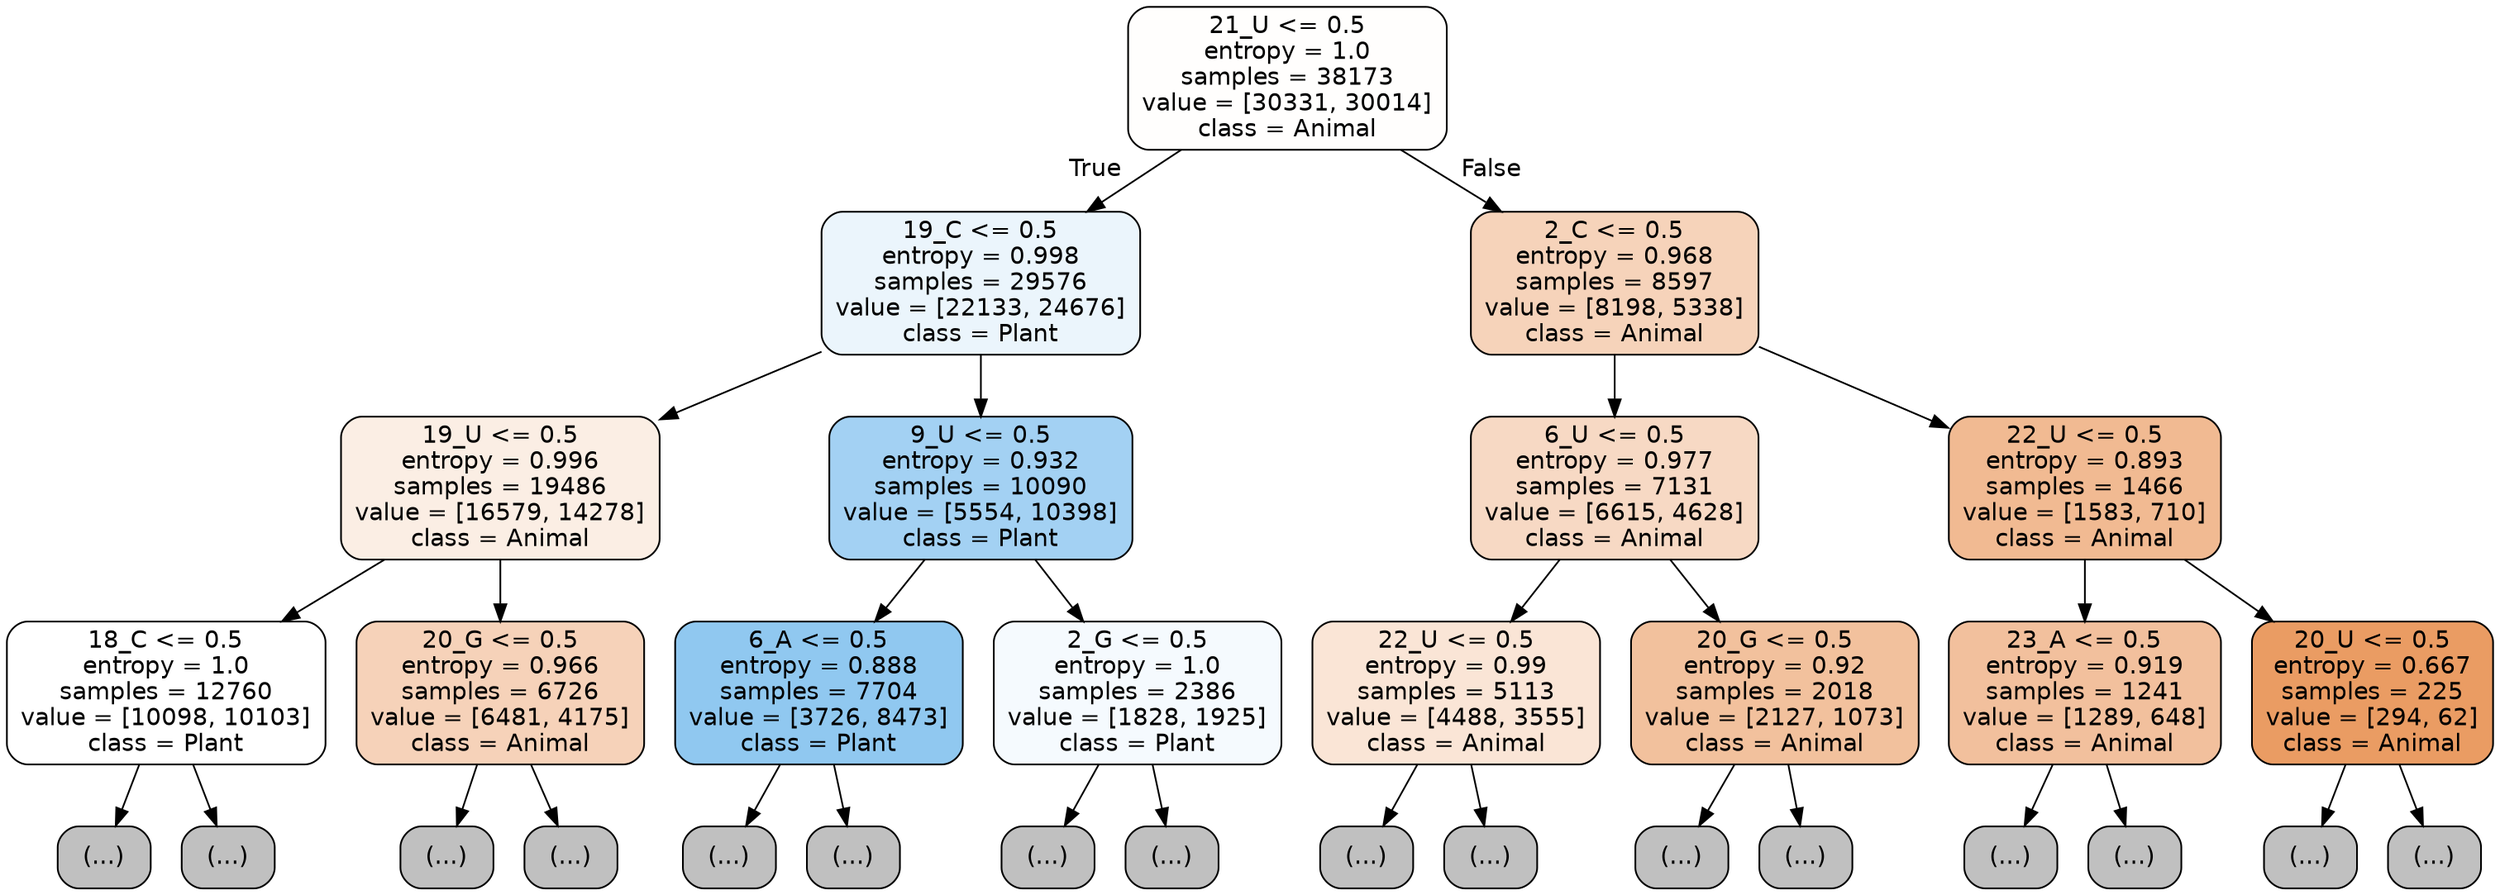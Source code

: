 digraph Tree {
node [shape=box, style="filled, rounded", color="black", fontname="helvetica"] ;
edge [fontname="helvetica"] ;
0 [label="21_U <= 0.5\nentropy = 1.0\nsamples = 38173\nvalue = [30331, 30014]\nclass = Animal", fillcolor="#fffefd"] ;
1 [label="19_C <= 0.5\nentropy = 0.998\nsamples = 29576\nvalue = [22133, 24676]\nclass = Plant", fillcolor="#ebf5fc"] ;
0 -> 1 [labeldistance=2.5, labelangle=45, headlabel="True"] ;
2 [label="19_U <= 0.5\nentropy = 0.996\nsamples = 19486\nvalue = [16579, 14278]\nclass = Animal", fillcolor="#fbeee4"] ;
1 -> 2 ;
3 [label="18_C <= 0.5\nentropy = 1.0\nsamples = 12760\nvalue = [10098, 10103]\nclass = Plant", fillcolor="#ffffff"] ;
2 -> 3 ;
4 [label="(...)", fillcolor="#C0C0C0"] ;
3 -> 4 ;
5169 [label="(...)", fillcolor="#C0C0C0"] ;
3 -> 5169 ;
6504 [label="20_G <= 0.5\nentropy = 0.966\nsamples = 6726\nvalue = [6481, 4175]\nclass = Animal", fillcolor="#f6d2b9"] ;
2 -> 6504 ;
6505 [label="(...)", fillcolor="#C0C0C0"] ;
6504 -> 6505 ;
8846 [label="(...)", fillcolor="#C0C0C0"] ;
6504 -> 8846 ;
9999 [label="9_U <= 0.5\nentropy = 0.932\nsamples = 10090\nvalue = [5554, 10398]\nclass = Plant", fillcolor="#a3d1f3"] ;
1 -> 9999 ;
10000 [label="6_A <= 0.5\nentropy = 0.888\nsamples = 7704\nvalue = [3726, 8473]\nclass = Plant", fillcolor="#90c8f0"] ;
9999 -> 10000 ;
10001 [label="(...)", fillcolor="#C0C0C0"] ;
10000 -> 10001 ;
11816 [label="(...)", fillcolor="#C0C0C0"] ;
10000 -> 11816 ;
12369 [label="2_G <= 0.5\nentropy = 1.0\nsamples = 2386\nvalue = [1828, 1925]\nclass = Plant", fillcolor="#f5fafe"] ;
9999 -> 12369 ;
12370 [label="(...)", fillcolor="#C0C0C0"] ;
12369 -> 12370 ;
12985 [label="(...)", fillcolor="#C0C0C0"] ;
12369 -> 12985 ;
13246 [label="2_C <= 0.5\nentropy = 0.968\nsamples = 8597\nvalue = [8198, 5338]\nclass = Animal", fillcolor="#f6d3ba"] ;
0 -> 13246 [labeldistance=2.5, labelangle=-45, headlabel="False"] ;
13247 [label="6_U <= 0.5\nentropy = 0.977\nsamples = 7131\nvalue = [6615, 4628]\nclass = Animal", fillcolor="#f7d9c4"] ;
13246 -> 13247 ;
13248 [label="22_U <= 0.5\nentropy = 0.99\nsamples = 5113\nvalue = [4488, 3555]\nclass = Animal", fillcolor="#fae5d6"] ;
13247 -> 13248 ;
13249 [label="(...)", fillcolor="#C0C0C0"] ;
13248 -> 13249 ;
15080 [label="(...)", fillcolor="#C0C0C0"] ;
13248 -> 15080 ;
15401 [label="20_G <= 0.5\nentropy = 0.92\nsamples = 2018\nvalue = [2127, 1073]\nclass = Animal", fillcolor="#f2c19d"] ;
13247 -> 15401 ;
15402 [label="(...)", fillcolor="#C0C0C0"] ;
15401 -> 15402 ;
16035 [label="(...)", fillcolor="#C0C0C0"] ;
15401 -> 16035 ;
16200 [label="22_U <= 0.5\nentropy = 0.893\nsamples = 1466\nvalue = [1583, 710]\nclass = Animal", fillcolor="#f1ba92"] ;
13246 -> 16200 ;
16201 [label="23_A <= 0.5\nentropy = 0.919\nsamples = 1241\nvalue = [1289, 648]\nclass = Animal", fillcolor="#f2c09d"] ;
16200 -> 16201 ;
16202 [label="(...)", fillcolor="#C0C0C0"] ;
16201 -> 16202 ;
16809 [label="(...)", fillcolor="#C0C0C0"] ;
16201 -> 16809 ;
16846 [label="20_U <= 0.5\nentropy = 0.667\nsamples = 225\nvalue = [294, 62]\nclass = Animal", fillcolor="#ea9c63"] ;
16200 -> 16846 ;
16847 [label="(...)", fillcolor="#C0C0C0"] ;
16846 -> 16847 ;
16926 [label="(...)", fillcolor="#C0C0C0"] ;
16846 -> 16926 ;
}